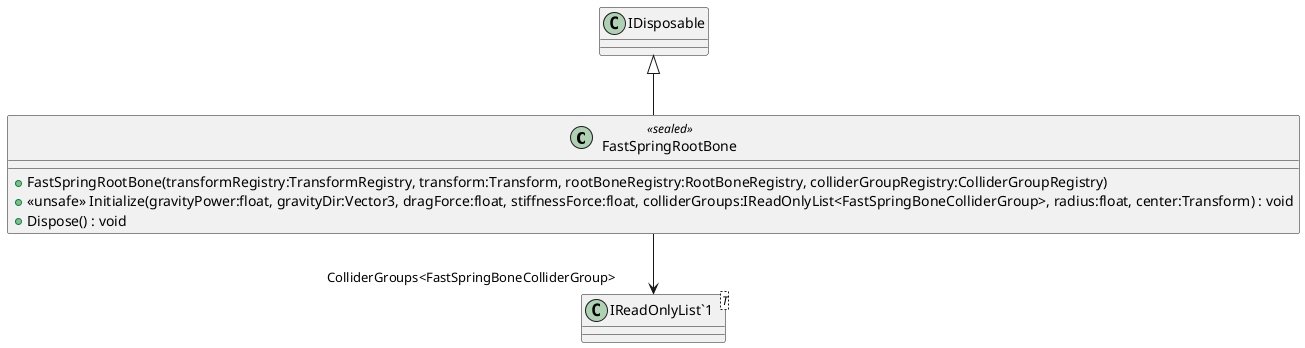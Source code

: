 @startuml
class FastSpringRootBone <<sealed>> {
    + FastSpringRootBone(transformRegistry:TransformRegistry, transform:Transform, rootBoneRegistry:RootBoneRegistry, colliderGroupRegistry:ColliderGroupRegistry)
    + <<unsafe>> Initialize(gravityPower:float, gravityDir:Vector3, dragForce:float, stiffnessForce:float, colliderGroups:IReadOnlyList<FastSpringBoneColliderGroup>, radius:float, center:Transform) : void
    + Dispose() : void
}
class "IReadOnlyList`1"<T> {
}
IDisposable <|-- FastSpringRootBone
FastSpringRootBone --> "ColliderGroups<FastSpringBoneColliderGroup>" "IReadOnlyList`1"
@enduml
